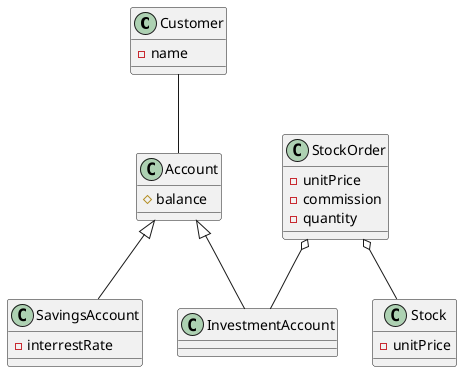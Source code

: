 @startuml
class Customer{
    - name
}

class Stock{
    - unitPrice
}

class StockOrder{
    - unitPrice
    - commission
    - quantity
}

class InvestmentAccount extends Account{
}
class Account{
    # balance
}

class SavingsAccount extends Account{
    -interrestRate
}

StockOrder o-- Stock
StockOrder o-- InvestmentAccount

Customer -- Account

@enduml
